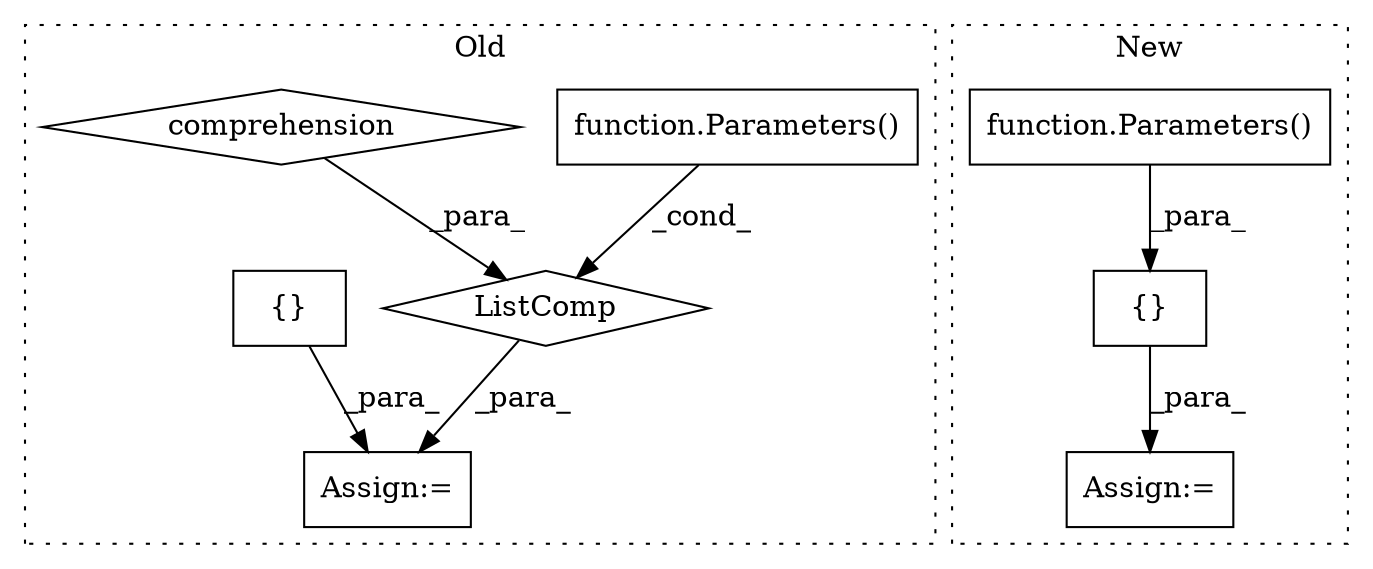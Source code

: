 digraph G {
subgraph cluster0 {
1 [label="ListComp" a="106" s="417" l="36" shape="diamond"];
4 [label="function.Parameters()" a="75" s="418" l="18" shape="box"];
5 [label="comprehension" a="45" s="437" l="3" shape="diamond"];
6 [label="Assign:=" a="68" s="1357" l="3" shape="box"];
7 [label="{}" a="59" s="606,615" l="1,0" shape="box"];
label = "Old";
style="dotted";
}
subgraph cluster1 {
2 [label="function.Parameters()" a="75" s="681" l="49" shape="box"];
3 [label="{}" a="59" s="680,730" l="1,0" shape="box"];
8 [label="Assign:=" a="68" s="1196" l="3" shape="box"];
label = "New";
style="dotted";
}
1 -> 6 [label="_para_"];
2 -> 3 [label="_para_"];
3 -> 8 [label="_para_"];
4 -> 1 [label="_cond_"];
5 -> 1 [label="_para_"];
7 -> 6 [label="_para_"];
}